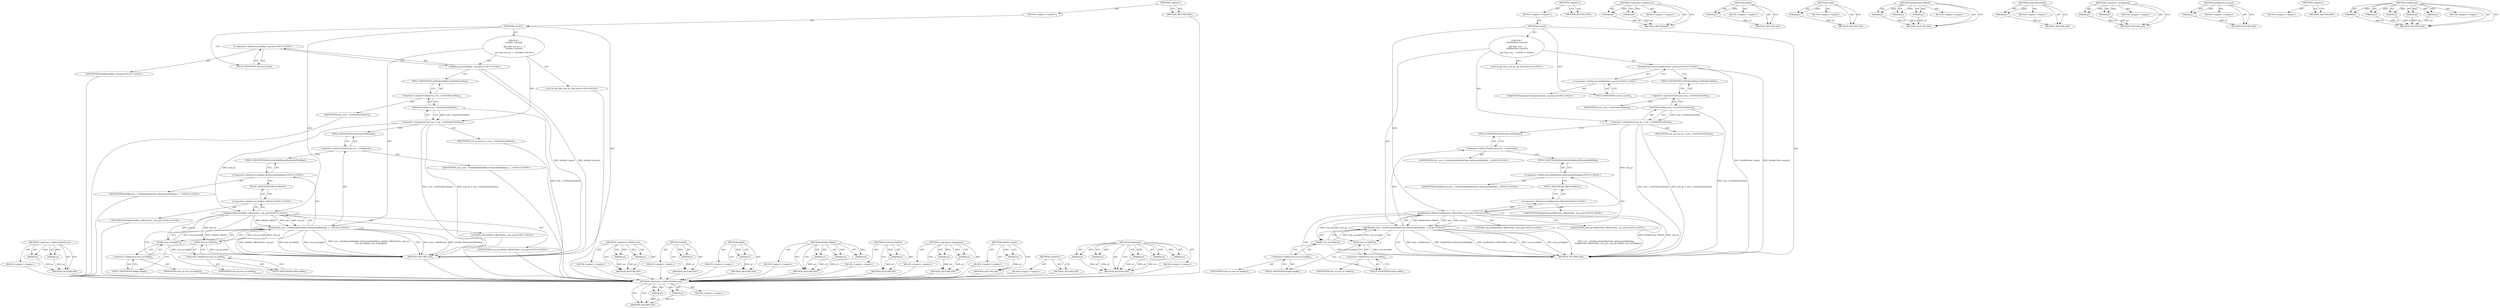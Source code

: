 digraph "SetBounds" {
vulnerable_77 [label=<(METHOD,&lt;operator&gt;.indirectFieldAccess)>];
vulnerable_78 [label=<(PARAM,p1)>];
vulnerable_79 [label=<(PARAM,p2)>];
vulnerable_80 [label=<(BLOCK,&lt;empty&gt;,&lt;empty&gt;)>];
vulnerable_81 [label=<(METHOD_RETURN,ANY)>];
vulnerable_6 [label=<(METHOD,&lt;global&gt;)<SUB>1</SUB>>];
vulnerable_7 [label=<(BLOCK,&lt;empty&gt;,&lt;empty&gt;)<SUB>1</SUB>>];
vulnerable_8 [label=<(METHOD,Layout)<SUB>1</SUB>>];
vulnerable_9 [label="<(BLOCK,{
  InfoBar::Layout();
 
   gfx::Size icon_ps =...,{
  InfoBar::Layout();
 
   gfx::Size icon_ps =...)<SUB>1</SUB>>"];
vulnerable_10 [label="<(InfoBar.Layout,InfoBar::Layout())<SUB>2</SUB>>"];
vulnerable_11 [label="<(&lt;operator&gt;.fieldAccess,InfoBar::Layout)<SUB>2</SUB>>"];
vulnerable_12 [label="<(IDENTIFIER,InfoBar,InfoBar::Layout())<SUB>2</SUB>>"];
vulnerable_13 [label=<(FIELD_IDENTIFIER,Layout,Layout)<SUB>2</SUB>>];
vulnerable_14 [label="<(LOCAL,gfx.Size icon_ps: gfx.Size)<SUB>4</SUB>>"];
vulnerable_15 [label=<(&lt;operator&gt;.assignment,icon_ps = icon_-&gt;GetPreferredSize())<SUB>4</SUB>>];
vulnerable_16 [label=<(IDENTIFIER,icon_ps,icon_ps = icon_-&gt;GetPreferredSize())<SUB>4</SUB>>];
vulnerable_17 [label=<(GetPreferredSize,icon_-&gt;GetPreferredSize())<SUB>4</SUB>>];
vulnerable_18 [label=<(&lt;operator&gt;.indirectFieldAccess,icon_-&gt;GetPreferredSize)<SUB>4</SUB>>];
vulnerable_19 [label=<(IDENTIFIER,icon_,icon_-&gt;GetPreferredSize())<SUB>4</SUB>>];
vulnerable_20 [label=<(FIELD_IDENTIFIER,GetPreferredSize,GetPreferredSize)<SUB>4</SUB>>];
vulnerable_21 [label="<(SetBounds,icon_-&gt;SetBounds(InfoBar::kHorizontalPadding, I...)<SUB>5</SUB>>"];
vulnerable_22 [label=<(&lt;operator&gt;.indirectFieldAccess,icon_-&gt;SetBounds)<SUB>5</SUB>>];
vulnerable_23 [label="<(IDENTIFIER,icon_,icon_-&gt;SetBounds(InfoBar::kHorizontalPadding, I...)<SUB>5</SUB>>"];
vulnerable_24 [label=<(FIELD_IDENTIFIER,SetBounds,SetBounds)<SUB>5</SUB>>];
vulnerable_25 [label="<(&lt;operator&gt;.fieldAccess,InfoBar::kHorizontalPadding)<SUB>5</SUB>>"];
vulnerable_26 [label="<(IDENTIFIER,InfoBar,icon_-&gt;SetBounds(InfoBar::kHorizontalPadding, I...)<SUB>5</SUB>>"];
vulnerable_27 [label=<(FIELD_IDENTIFIER,kHorizontalPadding,kHorizontalPadding)<SUB>5</SUB>>];
vulnerable_28 [label="<(InfoBar.OffsetY,InfoBar::OffsetY(this, icon_ps))<SUB>5</SUB>>"];
vulnerable_29 [label="<(&lt;operator&gt;.fieldAccess,InfoBar::OffsetY)<SUB>5</SUB>>"];
vulnerable_30 [label="<(IDENTIFIER,InfoBar,InfoBar::OffsetY(this, icon_ps))<SUB>5</SUB>>"];
vulnerable_31 [label=<(FIELD_IDENTIFIER,OffsetY,OffsetY)<SUB>5</SUB>>];
vulnerable_32 [label="<(LITERAL,this,InfoBar::OffsetY(this, icon_ps))<SUB>5</SUB>>"];
vulnerable_33 [label="<(IDENTIFIER,icon_ps,InfoBar::OffsetY(this, icon_ps))<SUB>5</SUB>>"];
vulnerable_34 [label=<(width,icon_ps.width())<SUB>6</SUB>>];
vulnerable_35 [label=<(&lt;operator&gt;.fieldAccess,icon_ps.width)<SUB>6</SUB>>];
vulnerable_36 [label=<(IDENTIFIER,icon_ps,icon_ps.width())<SUB>6</SUB>>];
vulnerable_37 [label=<(FIELD_IDENTIFIER,width,width)<SUB>6</SUB>>];
vulnerable_38 [label=<(height,icon_ps.height())<SUB>6</SUB>>];
vulnerable_39 [label=<(&lt;operator&gt;.fieldAccess,icon_ps.height)<SUB>6</SUB>>];
vulnerable_40 [label=<(IDENTIFIER,icon_ps,icon_ps.height())<SUB>6</SUB>>];
vulnerable_41 [label=<(FIELD_IDENTIFIER,height,height)<SUB>6</SUB>>];
vulnerable_42 [label=<(METHOD_RETURN,void)<SUB>1</SUB>>];
vulnerable_44 [label=<(METHOD_RETURN,ANY)<SUB>1</SUB>>];
vulnerable_63 [label=<(METHOD,&lt;operator&gt;.fieldAccess)>];
vulnerable_64 [label=<(PARAM,p1)>];
vulnerable_65 [label=<(PARAM,p2)>];
vulnerable_66 [label=<(BLOCK,&lt;empty&gt;,&lt;empty&gt;)>];
vulnerable_67 [label=<(METHOD_RETURN,ANY)>];
vulnerable_100 [label=<(METHOD,height)>];
vulnerable_101 [label=<(PARAM,p1)>];
vulnerable_102 [label=<(BLOCK,&lt;empty&gt;,&lt;empty&gt;)>];
vulnerable_103 [label=<(METHOD_RETURN,ANY)>];
vulnerable_96 [label=<(METHOD,width)>];
vulnerable_97 [label=<(PARAM,p1)>];
vulnerable_98 [label=<(BLOCK,&lt;empty&gt;,&lt;empty&gt;)>];
vulnerable_99 [label=<(METHOD_RETURN,ANY)>];
vulnerable_90 [label=<(METHOD,InfoBar.OffsetY)>];
vulnerable_91 [label=<(PARAM,p1)>];
vulnerable_92 [label=<(PARAM,p2)>];
vulnerable_93 [label=<(PARAM,p3)>];
vulnerable_94 [label=<(BLOCK,&lt;empty&gt;,&lt;empty&gt;)>];
vulnerable_95 [label=<(METHOD_RETURN,ANY)>];
vulnerable_73 [label=<(METHOD,GetPreferredSize)>];
vulnerable_74 [label=<(PARAM,p1)>];
vulnerable_75 [label=<(BLOCK,&lt;empty&gt;,&lt;empty&gt;)>];
vulnerable_76 [label=<(METHOD_RETURN,ANY)>];
vulnerable_68 [label=<(METHOD,&lt;operator&gt;.assignment)>];
vulnerable_69 [label=<(PARAM,p1)>];
vulnerable_70 [label=<(PARAM,p2)>];
vulnerable_71 [label=<(BLOCK,&lt;empty&gt;,&lt;empty&gt;)>];
vulnerable_72 [label=<(METHOD_RETURN,ANY)>];
vulnerable_59 [label=<(METHOD,InfoBar.Layout)>];
vulnerable_60 [label=<(PARAM,p1)>];
vulnerable_61 [label=<(BLOCK,&lt;empty&gt;,&lt;empty&gt;)>];
vulnerable_62 [label=<(METHOD_RETURN,ANY)>];
vulnerable_53 [label=<(METHOD,&lt;global&gt;)<SUB>1</SUB>>];
vulnerable_54 [label=<(BLOCK,&lt;empty&gt;,&lt;empty&gt;)>];
vulnerable_55 [label=<(METHOD_RETURN,ANY)>];
vulnerable_82 [label=<(METHOD,SetBounds)>];
vulnerable_83 [label=<(PARAM,p1)>];
vulnerable_84 [label=<(PARAM,p2)>];
vulnerable_85 [label=<(PARAM,p3)>];
vulnerable_86 [label=<(PARAM,p4)>];
vulnerable_87 [label=<(PARAM,p5)>];
vulnerable_88 [label=<(BLOCK,&lt;empty&gt;,&lt;empty&gt;)>];
vulnerable_89 [label=<(METHOD_RETURN,ANY)>];
fixed_77 [label=<(METHOD,&lt;operator&gt;.indirectFieldAccess)>];
fixed_78 [label=<(PARAM,p1)>];
fixed_79 [label=<(PARAM,p2)>];
fixed_80 [label=<(BLOCK,&lt;empty&gt;,&lt;empty&gt;)>];
fixed_81 [label=<(METHOD_RETURN,ANY)>];
fixed_6 [label=<(METHOD,&lt;global&gt;)<SUB>1</SUB>>];
fixed_7 [label=<(BLOCK,&lt;empty&gt;,&lt;empty&gt;)<SUB>1</SUB>>];
fixed_8 [label=<(METHOD,Layout)<SUB>1</SUB>>];
fixed_9 [label="<(BLOCK,{
  InfoBarView::Layout();
 
   gfx::Size icon_...,{
  InfoBarView::Layout();
 
   gfx::Size icon_...)<SUB>1</SUB>>"];
fixed_10 [label="<(InfoBarView.Layout,InfoBarView::Layout())<SUB>2</SUB>>"];
fixed_11 [label="<(&lt;operator&gt;.fieldAccess,InfoBarView::Layout)<SUB>2</SUB>>"];
fixed_12 [label="<(IDENTIFIER,InfoBarView,InfoBarView::Layout())<SUB>2</SUB>>"];
fixed_13 [label=<(FIELD_IDENTIFIER,Layout,Layout)<SUB>2</SUB>>];
fixed_14 [label="<(LOCAL,gfx.Size icon_ps: gfx.Size)<SUB>4</SUB>>"];
fixed_15 [label=<(&lt;operator&gt;.assignment,icon_ps = icon_-&gt;GetPreferredSize())<SUB>4</SUB>>];
fixed_16 [label=<(IDENTIFIER,icon_ps,icon_ps = icon_-&gt;GetPreferredSize())<SUB>4</SUB>>];
fixed_17 [label=<(GetPreferredSize,icon_-&gt;GetPreferredSize())<SUB>4</SUB>>];
fixed_18 [label=<(&lt;operator&gt;.indirectFieldAccess,icon_-&gt;GetPreferredSize)<SUB>4</SUB>>];
fixed_19 [label=<(IDENTIFIER,icon_,icon_-&gt;GetPreferredSize())<SUB>4</SUB>>];
fixed_20 [label=<(FIELD_IDENTIFIER,GetPreferredSize,GetPreferredSize)<SUB>4</SUB>>];
fixed_21 [label="<(SetBounds,icon_-&gt;SetBounds(InfoBarView::kHorizontalPaddin...)<SUB>5</SUB>>"];
fixed_22 [label=<(&lt;operator&gt;.indirectFieldAccess,icon_-&gt;SetBounds)<SUB>5</SUB>>];
fixed_23 [label="<(IDENTIFIER,icon_,icon_-&gt;SetBounds(InfoBarView::kHorizontalPaddin...)<SUB>5</SUB>>"];
fixed_24 [label=<(FIELD_IDENTIFIER,SetBounds,SetBounds)<SUB>5</SUB>>];
fixed_25 [label="<(&lt;operator&gt;.fieldAccess,InfoBarView::kHorizontalPadding)<SUB>5</SUB>>"];
fixed_26 [label="<(IDENTIFIER,InfoBarView,icon_-&gt;SetBounds(InfoBarView::kHorizontalPaddin...)<SUB>5</SUB>>"];
fixed_27 [label=<(FIELD_IDENTIFIER,kHorizontalPadding,kHorizontalPadding)<SUB>5</SUB>>];
fixed_28 [label="<(InfoBarView.OffsetY,InfoBarView::OffsetY(this, icon_ps))<SUB>6</SUB>>"];
fixed_29 [label="<(&lt;operator&gt;.fieldAccess,InfoBarView::OffsetY)<SUB>6</SUB>>"];
fixed_30 [label="<(IDENTIFIER,InfoBarView,InfoBarView::OffsetY(this, icon_ps))<SUB>6</SUB>>"];
fixed_31 [label=<(FIELD_IDENTIFIER,OffsetY,OffsetY)<SUB>6</SUB>>];
fixed_32 [label="<(LITERAL,this,InfoBarView::OffsetY(this, icon_ps))<SUB>6</SUB>>"];
fixed_33 [label="<(IDENTIFIER,icon_ps,InfoBarView::OffsetY(this, icon_ps))<SUB>6</SUB>>"];
fixed_34 [label=<(width,icon_ps.width())<SUB>6</SUB>>];
fixed_35 [label=<(&lt;operator&gt;.fieldAccess,icon_ps.width)<SUB>6</SUB>>];
fixed_36 [label=<(IDENTIFIER,icon_ps,icon_ps.width())<SUB>6</SUB>>];
fixed_37 [label=<(FIELD_IDENTIFIER,width,width)<SUB>6</SUB>>];
fixed_38 [label=<(height,icon_ps.height())<SUB>6</SUB>>];
fixed_39 [label=<(&lt;operator&gt;.fieldAccess,icon_ps.height)<SUB>6</SUB>>];
fixed_40 [label=<(IDENTIFIER,icon_ps,icon_ps.height())<SUB>6</SUB>>];
fixed_41 [label=<(FIELD_IDENTIFIER,height,height)<SUB>6</SUB>>];
fixed_42 [label=<(METHOD_RETURN,void)<SUB>1</SUB>>];
fixed_44 [label=<(METHOD_RETURN,ANY)<SUB>1</SUB>>];
fixed_63 [label=<(METHOD,&lt;operator&gt;.fieldAccess)>];
fixed_64 [label=<(PARAM,p1)>];
fixed_65 [label=<(PARAM,p2)>];
fixed_66 [label=<(BLOCK,&lt;empty&gt;,&lt;empty&gt;)>];
fixed_67 [label=<(METHOD_RETURN,ANY)>];
fixed_100 [label=<(METHOD,height)>];
fixed_101 [label=<(PARAM,p1)>];
fixed_102 [label=<(BLOCK,&lt;empty&gt;,&lt;empty&gt;)>];
fixed_103 [label=<(METHOD_RETURN,ANY)>];
fixed_96 [label=<(METHOD,width)>];
fixed_97 [label=<(PARAM,p1)>];
fixed_98 [label=<(BLOCK,&lt;empty&gt;,&lt;empty&gt;)>];
fixed_99 [label=<(METHOD_RETURN,ANY)>];
fixed_90 [label=<(METHOD,InfoBarView.OffsetY)>];
fixed_91 [label=<(PARAM,p1)>];
fixed_92 [label=<(PARAM,p2)>];
fixed_93 [label=<(PARAM,p3)>];
fixed_94 [label=<(BLOCK,&lt;empty&gt;,&lt;empty&gt;)>];
fixed_95 [label=<(METHOD_RETURN,ANY)>];
fixed_73 [label=<(METHOD,GetPreferredSize)>];
fixed_74 [label=<(PARAM,p1)>];
fixed_75 [label=<(BLOCK,&lt;empty&gt;,&lt;empty&gt;)>];
fixed_76 [label=<(METHOD_RETURN,ANY)>];
fixed_68 [label=<(METHOD,&lt;operator&gt;.assignment)>];
fixed_69 [label=<(PARAM,p1)>];
fixed_70 [label=<(PARAM,p2)>];
fixed_71 [label=<(BLOCK,&lt;empty&gt;,&lt;empty&gt;)>];
fixed_72 [label=<(METHOD_RETURN,ANY)>];
fixed_59 [label=<(METHOD,InfoBarView.Layout)>];
fixed_60 [label=<(PARAM,p1)>];
fixed_61 [label=<(BLOCK,&lt;empty&gt;,&lt;empty&gt;)>];
fixed_62 [label=<(METHOD_RETURN,ANY)>];
fixed_53 [label=<(METHOD,&lt;global&gt;)<SUB>1</SUB>>];
fixed_54 [label=<(BLOCK,&lt;empty&gt;,&lt;empty&gt;)>];
fixed_55 [label=<(METHOD_RETURN,ANY)>];
fixed_82 [label=<(METHOD,SetBounds)>];
fixed_83 [label=<(PARAM,p1)>];
fixed_84 [label=<(PARAM,p2)>];
fixed_85 [label=<(PARAM,p3)>];
fixed_86 [label=<(PARAM,p4)>];
fixed_87 [label=<(PARAM,p5)>];
fixed_88 [label=<(BLOCK,&lt;empty&gt;,&lt;empty&gt;)>];
fixed_89 [label=<(METHOD_RETURN,ANY)>];
vulnerable_77 -> vulnerable_78  [key=0, label="AST: "];
vulnerable_77 -> vulnerable_78  [key=1, label="DDG: "];
vulnerable_77 -> vulnerable_80  [key=0, label="AST: "];
vulnerable_77 -> vulnerable_79  [key=0, label="AST: "];
vulnerable_77 -> vulnerable_79  [key=1, label="DDG: "];
vulnerable_77 -> vulnerable_81  [key=0, label="AST: "];
vulnerable_77 -> vulnerable_81  [key=1, label="CFG: "];
vulnerable_78 -> vulnerable_81  [key=0, label="DDG: p1"];
vulnerable_79 -> vulnerable_81  [key=0, label="DDG: p2"];
vulnerable_80 -> fixed_77  [key=0];
vulnerable_81 -> fixed_77  [key=0];
vulnerable_6 -> vulnerable_7  [key=0, label="AST: "];
vulnerable_6 -> vulnerable_44  [key=0, label="AST: "];
vulnerable_6 -> vulnerable_44  [key=1, label="CFG: "];
vulnerable_7 -> vulnerable_8  [key=0, label="AST: "];
vulnerable_8 -> vulnerable_9  [key=0, label="AST: "];
vulnerable_8 -> vulnerable_42  [key=0, label="AST: "];
vulnerable_8 -> vulnerable_13  [key=0, label="CFG: "];
vulnerable_8 -> vulnerable_28  [key=0, label="DDG: "];
vulnerable_9 -> vulnerable_10  [key=0, label="AST: "];
vulnerable_9 -> vulnerable_14  [key=0, label="AST: "];
vulnerable_9 -> vulnerable_15  [key=0, label="AST: "];
vulnerable_9 -> vulnerable_21  [key=0, label="AST: "];
vulnerable_10 -> vulnerable_11  [key=0, label="AST: "];
vulnerable_10 -> vulnerable_20  [key=0, label="CFG: "];
vulnerable_10 -> vulnerable_42  [key=0, label="DDG: InfoBar::Layout"];
vulnerable_10 -> vulnerable_42  [key=1, label="DDG: InfoBar::Layout()"];
vulnerable_11 -> vulnerable_12  [key=0, label="AST: "];
vulnerable_11 -> vulnerable_13  [key=0, label="AST: "];
vulnerable_11 -> vulnerable_10  [key=0, label="CFG: "];
vulnerable_12 -> fixed_77  [key=0];
vulnerable_13 -> vulnerable_11  [key=0, label="CFG: "];
vulnerable_14 -> fixed_77  [key=0];
vulnerable_15 -> vulnerable_16  [key=0, label="AST: "];
vulnerable_15 -> vulnerable_17  [key=0, label="AST: "];
vulnerable_15 -> vulnerable_24  [key=0, label="CFG: "];
vulnerable_15 -> vulnerable_42  [key=0, label="DDG: icon_-&gt;GetPreferredSize()"];
vulnerable_15 -> vulnerable_42  [key=1, label="DDG: icon_ps = icon_-&gt;GetPreferredSize()"];
vulnerable_15 -> vulnerable_28  [key=0, label="DDG: icon_ps"];
vulnerable_16 -> fixed_77  [key=0];
vulnerable_17 -> vulnerable_18  [key=0, label="AST: "];
vulnerable_17 -> vulnerable_15  [key=0, label="CFG: "];
vulnerable_17 -> vulnerable_15  [key=1, label="DDG: icon_-&gt;GetPreferredSize"];
vulnerable_17 -> vulnerable_42  [key=0, label="DDG: icon_-&gt;GetPreferredSize"];
vulnerable_18 -> vulnerable_19  [key=0, label="AST: "];
vulnerable_18 -> vulnerable_20  [key=0, label="AST: "];
vulnerable_18 -> vulnerable_17  [key=0, label="CFG: "];
vulnerable_19 -> fixed_77  [key=0];
vulnerable_20 -> vulnerable_18  [key=0, label="CFG: "];
vulnerable_21 -> vulnerable_22  [key=0, label="AST: "];
vulnerable_21 -> vulnerable_25  [key=0, label="AST: "];
vulnerable_21 -> vulnerable_28  [key=0, label="AST: "];
vulnerable_21 -> vulnerable_34  [key=0, label="AST: "];
vulnerable_21 -> vulnerable_38  [key=0, label="AST: "];
vulnerable_21 -> vulnerable_42  [key=0, label="CFG: "];
vulnerable_21 -> vulnerable_42  [key=1, label="DDG: icon_-&gt;SetBounds"];
vulnerable_21 -> vulnerable_42  [key=2, label="DDG: InfoBar::kHorizontalPadding"];
vulnerable_21 -> vulnerable_42  [key=3, label="DDG: InfoBar::OffsetY(this, icon_ps)"];
vulnerable_21 -> vulnerable_42  [key=4, label="DDG: icon_ps.width()"];
vulnerable_21 -> vulnerable_42  [key=5, label="DDG: icon_ps.height()"];
vulnerable_21 -> vulnerable_42  [key=6, label="DDG: icon_-&gt;SetBounds(InfoBar::kHorizontalPadding, InfoBar::OffsetY(this, icon_ps),
      icon_ps.width(), icon_ps.height())"];
vulnerable_22 -> vulnerable_23  [key=0, label="AST: "];
vulnerable_22 -> vulnerable_24  [key=0, label="AST: "];
vulnerable_22 -> vulnerable_27  [key=0, label="CFG: "];
vulnerable_23 -> fixed_77  [key=0];
vulnerable_24 -> vulnerable_22  [key=0, label="CFG: "];
vulnerable_25 -> vulnerable_26  [key=0, label="AST: "];
vulnerable_25 -> vulnerable_27  [key=0, label="AST: "];
vulnerable_25 -> vulnerable_31  [key=0, label="CFG: "];
vulnerable_26 -> fixed_77  [key=0];
vulnerable_27 -> vulnerable_25  [key=0, label="CFG: "];
vulnerable_28 -> vulnerable_29  [key=0, label="AST: "];
vulnerable_28 -> vulnerable_32  [key=0, label="AST: "];
vulnerable_28 -> vulnerable_33  [key=0, label="AST: "];
vulnerable_28 -> vulnerable_37  [key=0, label="CFG: "];
vulnerable_28 -> vulnerable_42  [key=0, label="DDG: InfoBar::OffsetY"];
vulnerable_28 -> vulnerable_42  [key=1, label="DDG: icon_ps"];
vulnerable_28 -> vulnerable_21  [key=0, label="DDG: InfoBar::OffsetY"];
vulnerable_28 -> vulnerable_21  [key=1, label="DDG: this"];
vulnerable_28 -> vulnerable_21  [key=2, label="DDG: icon_ps"];
vulnerable_28 -> vulnerable_34  [key=0, label="DDG: icon_ps"];
vulnerable_28 -> vulnerable_38  [key=0, label="DDG: icon_ps"];
vulnerable_29 -> vulnerable_30  [key=0, label="AST: "];
vulnerable_29 -> vulnerable_31  [key=0, label="AST: "];
vulnerable_29 -> vulnerable_28  [key=0, label="CFG: "];
vulnerable_30 -> fixed_77  [key=0];
vulnerable_31 -> vulnerable_29  [key=0, label="CFG: "];
vulnerable_32 -> fixed_77  [key=0];
vulnerable_33 -> fixed_77  [key=0];
vulnerable_34 -> vulnerable_35  [key=0, label="AST: "];
vulnerable_34 -> vulnerable_41  [key=0, label="CFG: "];
vulnerable_34 -> vulnerable_42  [key=0, label="DDG: icon_ps.width"];
vulnerable_34 -> vulnerable_21  [key=0, label="DDG: icon_ps.width"];
vulnerable_35 -> vulnerable_36  [key=0, label="AST: "];
vulnerable_35 -> vulnerable_37  [key=0, label="AST: "];
vulnerable_35 -> vulnerable_34  [key=0, label="CFG: "];
vulnerable_36 -> fixed_77  [key=0];
vulnerable_37 -> vulnerable_35  [key=0, label="CFG: "];
vulnerable_38 -> vulnerable_39  [key=0, label="AST: "];
vulnerable_38 -> vulnerable_21  [key=0, label="CFG: "];
vulnerable_38 -> vulnerable_21  [key=1, label="DDG: icon_ps.height"];
vulnerable_38 -> vulnerable_42  [key=0, label="DDG: icon_ps.height"];
vulnerable_39 -> vulnerable_40  [key=0, label="AST: "];
vulnerable_39 -> vulnerable_41  [key=0, label="AST: "];
vulnerable_39 -> vulnerable_38  [key=0, label="CFG: "];
vulnerable_40 -> fixed_77  [key=0];
vulnerable_41 -> vulnerable_39  [key=0, label="CFG: "];
vulnerable_42 -> fixed_77  [key=0];
vulnerable_44 -> fixed_77  [key=0];
vulnerable_63 -> vulnerable_64  [key=0, label="AST: "];
vulnerable_63 -> vulnerable_64  [key=1, label="DDG: "];
vulnerable_63 -> vulnerable_66  [key=0, label="AST: "];
vulnerable_63 -> vulnerable_65  [key=0, label="AST: "];
vulnerable_63 -> vulnerable_65  [key=1, label="DDG: "];
vulnerable_63 -> vulnerable_67  [key=0, label="AST: "];
vulnerable_63 -> vulnerable_67  [key=1, label="CFG: "];
vulnerable_64 -> vulnerable_67  [key=0, label="DDG: p1"];
vulnerable_65 -> vulnerable_67  [key=0, label="DDG: p2"];
vulnerable_66 -> fixed_77  [key=0];
vulnerable_67 -> fixed_77  [key=0];
vulnerable_100 -> vulnerable_101  [key=0, label="AST: "];
vulnerable_100 -> vulnerable_101  [key=1, label="DDG: "];
vulnerable_100 -> vulnerable_102  [key=0, label="AST: "];
vulnerable_100 -> vulnerable_103  [key=0, label="AST: "];
vulnerable_100 -> vulnerable_103  [key=1, label="CFG: "];
vulnerable_101 -> vulnerable_103  [key=0, label="DDG: p1"];
vulnerable_102 -> fixed_77  [key=0];
vulnerable_103 -> fixed_77  [key=0];
vulnerable_96 -> vulnerable_97  [key=0, label="AST: "];
vulnerable_96 -> vulnerable_97  [key=1, label="DDG: "];
vulnerable_96 -> vulnerable_98  [key=0, label="AST: "];
vulnerable_96 -> vulnerable_99  [key=0, label="AST: "];
vulnerable_96 -> vulnerable_99  [key=1, label="CFG: "];
vulnerable_97 -> vulnerable_99  [key=0, label="DDG: p1"];
vulnerable_98 -> fixed_77  [key=0];
vulnerable_99 -> fixed_77  [key=0];
vulnerable_90 -> vulnerable_91  [key=0, label="AST: "];
vulnerable_90 -> vulnerable_91  [key=1, label="DDG: "];
vulnerable_90 -> vulnerable_94  [key=0, label="AST: "];
vulnerable_90 -> vulnerable_92  [key=0, label="AST: "];
vulnerable_90 -> vulnerable_92  [key=1, label="DDG: "];
vulnerable_90 -> vulnerable_95  [key=0, label="AST: "];
vulnerable_90 -> vulnerable_95  [key=1, label="CFG: "];
vulnerable_90 -> vulnerable_93  [key=0, label="AST: "];
vulnerable_90 -> vulnerable_93  [key=1, label="DDG: "];
vulnerable_91 -> vulnerable_95  [key=0, label="DDG: p1"];
vulnerable_92 -> vulnerable_95  [key=0, label="DDG: p2"];
vulnerable_93 -> vulnerable_95  [key=0, label="DDG: p3"];
vulnerable_94 -> fixed_77  [key=0];
vulnerable_95 -> fixed_77  [key=0];
vulnerable_73 -> vulnerable_74  [key=0, label="AST: "];
vulnerable_73 -> vulnerable_74  [key=1, label="DDG: "];
vulnerable_73 -> vulnerable_75  [key=0, label="AST: "];
vulnerable_73 -> vulnerable_76  [key=0, label="AST: "];
vulnerable_73 -> vulnerable_76  [key=1, label="CFG: "];
vulnerable_74 -> vulnerable_76  [key=0, label="DDG: p1"];
vulnerable_75 -> fixed_77  [key=0];
vulnerable_76 -> fixed_77  [key=0];
vulnerable_68 -> vulnerable_69  [key=0, label="AST: "];
vulnerable_68 -> vulnerable_69  [key=1, label="DDG: "];
vulnerable_68 -> vulnerable_71  [key=0, label="AST: "];
vulnerable_68 -> vulnerable_70  [key=0, label="AST: "];
vulnerable_68 -> vulnerable_70  [key=1, label="DDG: "];
vulnerable_68 -> vulnerable_72  [key=0, label="AST: "];
vulnerable_68 -> vulnerable_72  [key=1, label="CFG: "];
vulnerable_69 -> vulnerable_72  [key=0, label="DDG: p1"];
vulnerable_70 -> vulnerable_72  [key=0, label="DDG: p2"];
vulnerable_71 -> fixed_77  [key=0];
vulnerable_72 -> fixed_77  [key=0];
vulnerable_59 -> vulnerable_60  [key=0, label="AST: "];
vulnerable_59 -> vulnerable_60  [key=1, label="DDG: "];
vulnerable_59 -> vulnerable_61  [key=0, label="AST: "];
vulnerable_59 -> vulnerable_62  [key=0, label="AST: "];
vulnerable_59 -> vulnerable_62  [key=1, label="CFG: "];
vulnerable_60 -> vulnerable_62  [key=0, label="DDG: p1"];
vulnerable_61 -> fixed_77  [key=0];
vulnerable_62 -> fixed_77  [key=0];
vulnerable_53 -> vulnerable_54  [key=0, label="AST: "];
vulnerable_53 -> vulnerable_55  [key=0, label="AST: "];
vulnerable_53 -> vulnerable_55  [key=1, label="CFG: "];
vulnerable_54 -> fixed_77  [key=0];
vulnerable_55 -> fixed_77  [key=0];
vulnerable_82 -> vulnerable_83  [key=0, label="AST: "];
vulnerable_82 -> vulnerable_83  [key=1, label="DDG: "];
vulnerable_82 -> vulnerable_88  [key=0, label="AST: "];
vulnerable_82 -> vulnerable_84  [key=0, label="AST: "];
vulnerable_82 -> vulnerable_84  [key=1, label="DDG: "];
vulnerable_82 -> vulnerable_89  [key=0, label="AST: "];
vulnerable_82 -> vulnerable_89  [key=1, label="CFG: "];
vulnerable_82 -> vulnerable_85  [key=0, label="AST: "];
vulnerable_82 -> vulnerable_85  [key=1, label="DDG: "];
vulnerable_82 -> vulnerable_86  [key=0, label="AST: "];
vulnerable_82 -> vulnerable_86  [key=1, label="DDG: "];
vulnerable_82 -> vulnerable_87  [key=0, label="AST: "];
vulnerable_82 -> vulnerable_87  [key=1, label="DDG: "];
vulnerable_83 -> vulnerable_89  [key=0, label="DDG: p1"];
vulnerable_84 -> vulnerable_89  [key=0, label="DDG: p2"];
vulnerable_85 -> vulnerable_89  [key=0, label="DDG: p3"];
vulnerable_86 -> vulnerable_89  [key=0, label="DDG: p4"];
vulnerable_87 -> vulnerable_89  [key=0, label="DDG: p5"];
vulnerable_88 -> fixed_77  [key=0];
vulnerable_89 -> fixed_77  [key=0];
fixed_77 -> fixed_78  [key=0, label="AST: "];
fixed_77 -> fixed_78  [key=1, label="DDG: "];
fixed_77 -> fixed_80  [key=0, label="AST: "];
fixed_77 -> fixed_79  [key=0, label="AST: "];
fixed_77 -> fixed_79  [key=1, label="DDG: "];
fixed_77 -> fixed_81  [key=0, label="AST: "];
fixed_77 -> fixed_81  [key=1, label="CFG: "];
fixed_78 -> fixed_81  [key=0, label="DDG: p1"];
fixed_79 -> fixed_81  [key=0, label="DDG: p2"];
fixed_6 -> fixed_7  [key=0, label="AST: "];
fixed_6 -> fixed_44  [key=0, label="AST: "];
fixed_6 -> fixed_44  [key=1, label="CFG: "];
fixed_7 -> fixed_8  [key=0, label="AST: "];
fixed_8 -> fixed_9  [key=0, label="AST: "];
fixed_8 -> fixed_42  [key=0, label="AST: "];
fixed_8 -> fixed_13  [key=0, label="CFG: "];
fixed_8 -> fixed_28  [key=0, label="DDG: "];
fixed_9 -> fixed_10  [key=0, label="AST: "];
fixed_9 -> fixed_14  [key=0, label="AST: "];
fixed_9 -> fixed_15  [key=0, label="AST: "];
fixed_9 -> fixed_21  [key=0, label="AST: "];
fixed_10 -> fixed_11  [key=0, label="AST: "];
fixed_10 -> fixed_20  [key=0, label="CFG: "];
fixed_10 -> fixed_42  [key=0, label="DDG: InfoBarView::Layout"];
fixed_10 -> fixed_42  [key=1, label="DDG: InfoBarView::Layout()"];
fixed_11 -> fixed_12  [key=0, label="AST: "];
fixed_11 -> fixed_13  [key=0, label="AST: "];
fixed_11 -> fixed_10  [key=0, label="CFG: "];
fixed_13 -> fixed_11  [key=0, label="CFG: "];
fixed_15 -> fixed_16  [key=0, label="AST: "];
fixed_15 -> fixed_17  [key=0, label="AST: "];
fixed_15 -> fixed_24  [key=0, label="CFG: "];
fixed_15 -> fixed_42  [key=0, label="DDG: icon_-&gt;GetPreferredSize()"];
fixed_15 -> fixed_42  [key=1, label="DDG: icon_ps = icon_-&gt;GetPreferredSize()"];
fixed_15 -> fixed_28  [key=0, label="DDG: icon_ps"];
fixed_17 -> fixed_18  [key=0, label="AST: "];
fixed_17 -> fixed_15  [key=0, label="CFG: "];
fixed_17 -> fixed_15  [key=1, label="DDG: icon_-&gt;GetPreferredSize"];
fixed_17 -> fixed_42  [key=0, label="DDG: icon_-&gt;GetPreferredSize"];
fixed_18 -> fixed_19  [key=0, label="AST: "];
fixed_18 -> fixed_20  [key=0, label="AST: "];
fixed_18 -> fixed_17  [key=0, label="CFG: "];
fixed_20 -> fixed_18  [key=0, label="CFG: "];
fixed_21 -> fixed_22  [key=0, label="AST: "];
fixed_21 -> fixed_25  [key=0, label="AST: "];
fixed_21 -> fixed_28  [key=0, label="AST: "];
fixed_21 -> fixed_34  [key=0, label="AST: "];
fixed_21 -> fixed_38  [key=0, label="AST: "];
fixed_21 -> fixed_42  [key=0, label="CFG: "];
fixed_21 -> fixed_42  [key=1, label="DDG: icon_-&gt;SetBounds"];
fixed_21 -> fixed_42  [key=2, label="DDG: InfoBarView::kHorizontalPadding"];
fixed_21 -> fixed_42  [key=3, label="DDG: InfoBarView::OffsetY(this, icon_ps)"];
fixed_21 -> fixed_42  [key=4, label="DDG: icon_ps.width()"];
fixed_21 -> fixed_42  [key=5, label="DDG: icon_ps.height()"];
fixed_21 -> fixed_42  [key=6, label="DDG: icon_-&gt;SetBounds(InfoBarView::kHorizontalPadding,
      InfoBarView::OffsetY(this, icon_ps), icon_ps.width(), icon_ps.height())"];
fixed_22 -> fixed_23  [key=0, label="AST: "];
fixed_22 -> fixed_24  [key=0, label="AST: "];
fixed_22 -> fixed_27  [key=0, label="CFG: "];
fixed_24 -> fixed_22  [key=0, label="CFG: "];
fixed_25 -> fixed_26  [key=0, label="AST: "];
fixed_25 -> fixed_27  [key=0, label="AST: "];
fixed_25 -> fixed_31  [key=0, label="CFG: "];
fixed_27 -> fixed_25  [key=0, label="CFG: "];
fixed_28 -> fixed_29  [key=0, label="AST: "];
fixed_28 -> fixed_32  [key=0, label="AST: "];
fixed_28 -> fixed_33  [key=0, label="AST: "];
fixed_28 -> fixed_37  [key=0, label="CFG: "];
fixed_28 -> fixed_42  [key=0, label="DDG: InfoBarView::OffsetY"];
fixed_28 -> fixed_42  [key=1, label="DDG: icon_ps"];
fixed_28 -> fixed_21  [key=0, label="DDG: InfoBarView::OffsetY"];
fixed_28 -> fixed_21  [key=1, label="DDG: this"];
fixed_28 -> fixed_21  [key=2, label="DDG: icon_ps"];
fixed_28 -> fixed_34  [key=0, label="DDG: icon_ps"];
fixed_28 -> fixed_38  [key=0, label="DDG: icon_ps"];
fixed_29 -> fixed_30  [key=0, label="AST: "];
fixed_29 -> fixed_31  [key=0, label="AST: "];
fixed_29 -> fixed_28  [key=0, label="CFG: "];
fixed_31 -> fixed_29  [key=0, label="CFG: "];
fixed_34 -> fixed_35  [key=0, label="AST: "];
fixed_34 -> fixed_41  [key=0, label="CFG: "];
fixed_34 -> fixed_42  [key=0, label="DDG: icon_ps.width"];
fixed_34 -> fixed_21  [key=0, label="DDG: icon_ps.width"];
fixed_35 -> fixed_36  [key=0, label="AST: "];
fixed_35 -> fixed_37  [key=0, label="AST: "];
fixed_35 -> fixed_34  [key=0, label="CFG: "];
fixed_37 -> fixed_35  [key=0, label="CFG: "];
fixed_38 -> fixed_39  [key=0, label="AST: "];
fixed_38 -> fixed_21  [key=0, label="CFG: "];
fixed_38 -> fixed_21  [key=1, label="DDG: icon_ps.height"];
fixed_38 -> fixed_42  [key=0, label="DDG: icon_ps.height"];
fixed_39 -> fixed_40  [key=0, label="AST: "];
fixed_39 -> fixed_41  [key=0, label="AST: "];
fixed_39 -> fixed_38  [key=0, label="CFG: "];
fixed_41 -> fixed_39  [key=0, label="CFG: "];
fixed_63 -> fixed_64  [key=0, label="AST: "];
fixed_63 -> fixed_64  [key=1, label="DDG: "];
fixed_63 -> fixed_66  [key=0, label="AST: "];
fixed_63 -> fixed_65  [key=0, label="AST: "];
fixed_63 -> fixed_65  [key=1, label="DDG: "];
fixed_63 -> fixed_67  [key=0, label="AST: "];
fixed_63 -> fixed_67  [key=1, label="CFG: "];
fixed_64 -> fixed_67  [key=0, label="DDG: p1"];
fixed_65 -> fixed_67  [key=0, label="DDG: p2"];
fixed_100 -> fixed_101  [key=0, label="AST: "];
fixed_100 -> fixed_101  [key=1, label="DDG: "];
fixed_100 -> fixed_102  [key=0, label="AST: "];
fixed_100 -> fixed_103  [key=0, label="AST: "];
fixed_100 -> fixed_103  [key=1, label="CFG: "];
fixed_101 -> fixed_103  [key=0, label="DDG: p1"];
fixed_96 -> fixed_97  [key=0, label="AST: "];
fixed_96 -> fixed_97  [key=1, label="DDG: "];
fixed_96 -> fixed_98  [key=0, label="AST: "];
fixed_96 -> fixed_99  [key=0, label="AST: "];
fixed_96 -> fixed_99  [key=1, label="CFG: "];
fixed_97 -> fixed_99  [key=0, label="DDG: p1"];
fixed_90 -> fixed_91  [key=0, label="AST: "];
fixed_90 -> fixed_91  [key=1, label="DDG: "];
fixed_90 -> fixed_94  [key=0, label="AST: "];
fixed_90 -> fixed_92  [key=0, label="AST: "];
fixed_90 -> fixed_92  [key=1, label="DDG: "];
fixed_90 -> fixed_95  [key=0, label="AST: "];
fixed_90 -> fixed_95  [key=1, label="CFG: "];
fixed_90 -> fixed_93  [key=0, label="AST: "];
fixed_90 -> fixed_93  [key=1, label="DDG: "];
fixed_91 -> fixed_95  [key=0, label="DDG: p1"];
fixed_92 -> fixed_95  [key=0, label="DDG: p2"];
fixed_93 -> fixed_95  [key=0, label="DDG: p3"];
fixed_73 -> fixed_74  [key=0, label="AST: "];
fixed_73 -> fixed_74  [key=1, label="DDG: "];
fixed_73 -> fixed_75  [key=0, label="AST: "];
fixed_73 -> fixed_76  [key=0, label="AST: "];
fixed_73 -> fixed_76  [key=1, label="CFG: "];
fixed_74 -> fixed_76  [key=0, label="DDG: p1"];
fixed_68 -> fixed_69  [key=0, label="AST: "];
fixed_68 -> fixed_69  [key=1, label="DDG: "];
fixed_68 -> fixed_71  [key=0, label="AST: "];
fixed_68 -> fixed_70  [key=0, label="AST: "];
fixed_68 -> fixed_70  [key=1, label="DDG: "];
fixed_68 -> fixed_72  [key=0, label="AST: "];
fixed_68 -> fixed_72  [key=1, label="CFG: "];
fixed_69 -> fixed_72  [key=0, label="DDG: p1"];
fixed_70 -> fixed_72  [key=0, label="DDG: p2"];
fixed_59 -> fixed_60  [key=0, label="AST: "];
fixed_59 -> fixed_60  [key=1, label="DDG: "];
fixed_59 -> fixed_61  [key=0, label="AST: "];
fixed_59 -> fixed_62  [key=0, label="AST: "];
fixed_59 -> fixed_62  [key=1, label="CFG: "];
fixed_60 -> fixed_62  [key=0, label="DDG: p1"];
fixed_53 -> fixed_54  [key=0, label="AST: "];
fixed_53 -> fixed_55  [key=0, label="AST: "];
fixed_53 -> fixed_55  [key=1, label="CFG: "];
fixed_82 -> fixed_83  [key=0, label="AST: "];
fixed_82 -> fixed_83  [key=1, label="DDG: "];
fixed_82 -> fixed_88  [key=0, label="AST: "];
fixed_82 -> fixed_84  [key=0, label="AST: "];
fixed_82 -> fixed_84  [key=1, label="DDG: "];
fixed_82 -> fixed_89  [key=0, label="AST: "];
fixed_82 -> fixed_89  [key=1, label="CFG: "];
fixed_82 -> fixed_85  [key=0, label="AST: "];
fixed_82 -> fixed_85  [key=1, label="DDG: "];
fixed_82 -> fixed_86  [key=0, label="AST: "];
fixed_82 -> fixed_86  [key=1, label="DDG: "];
fixed_82 -> fixed_87  [key=0, label="AST: "];
fixed_82 -> fixed_87  [key=1, label="DDG: "];
fixed_83 -> fixed_89  [key=0, label="DDG: p1"];
fixed_84 -> fixed_89  [key=0, label="DDG: p2"];
fixed_85 -> fixed_89  [key=0, label="DDG: p3"];
fixed_86 -> fixed_89  [key=0, label="DDG: p4"];
fixed_87 -> fixed_89  [key=0, label="DDG: p5"];
}
